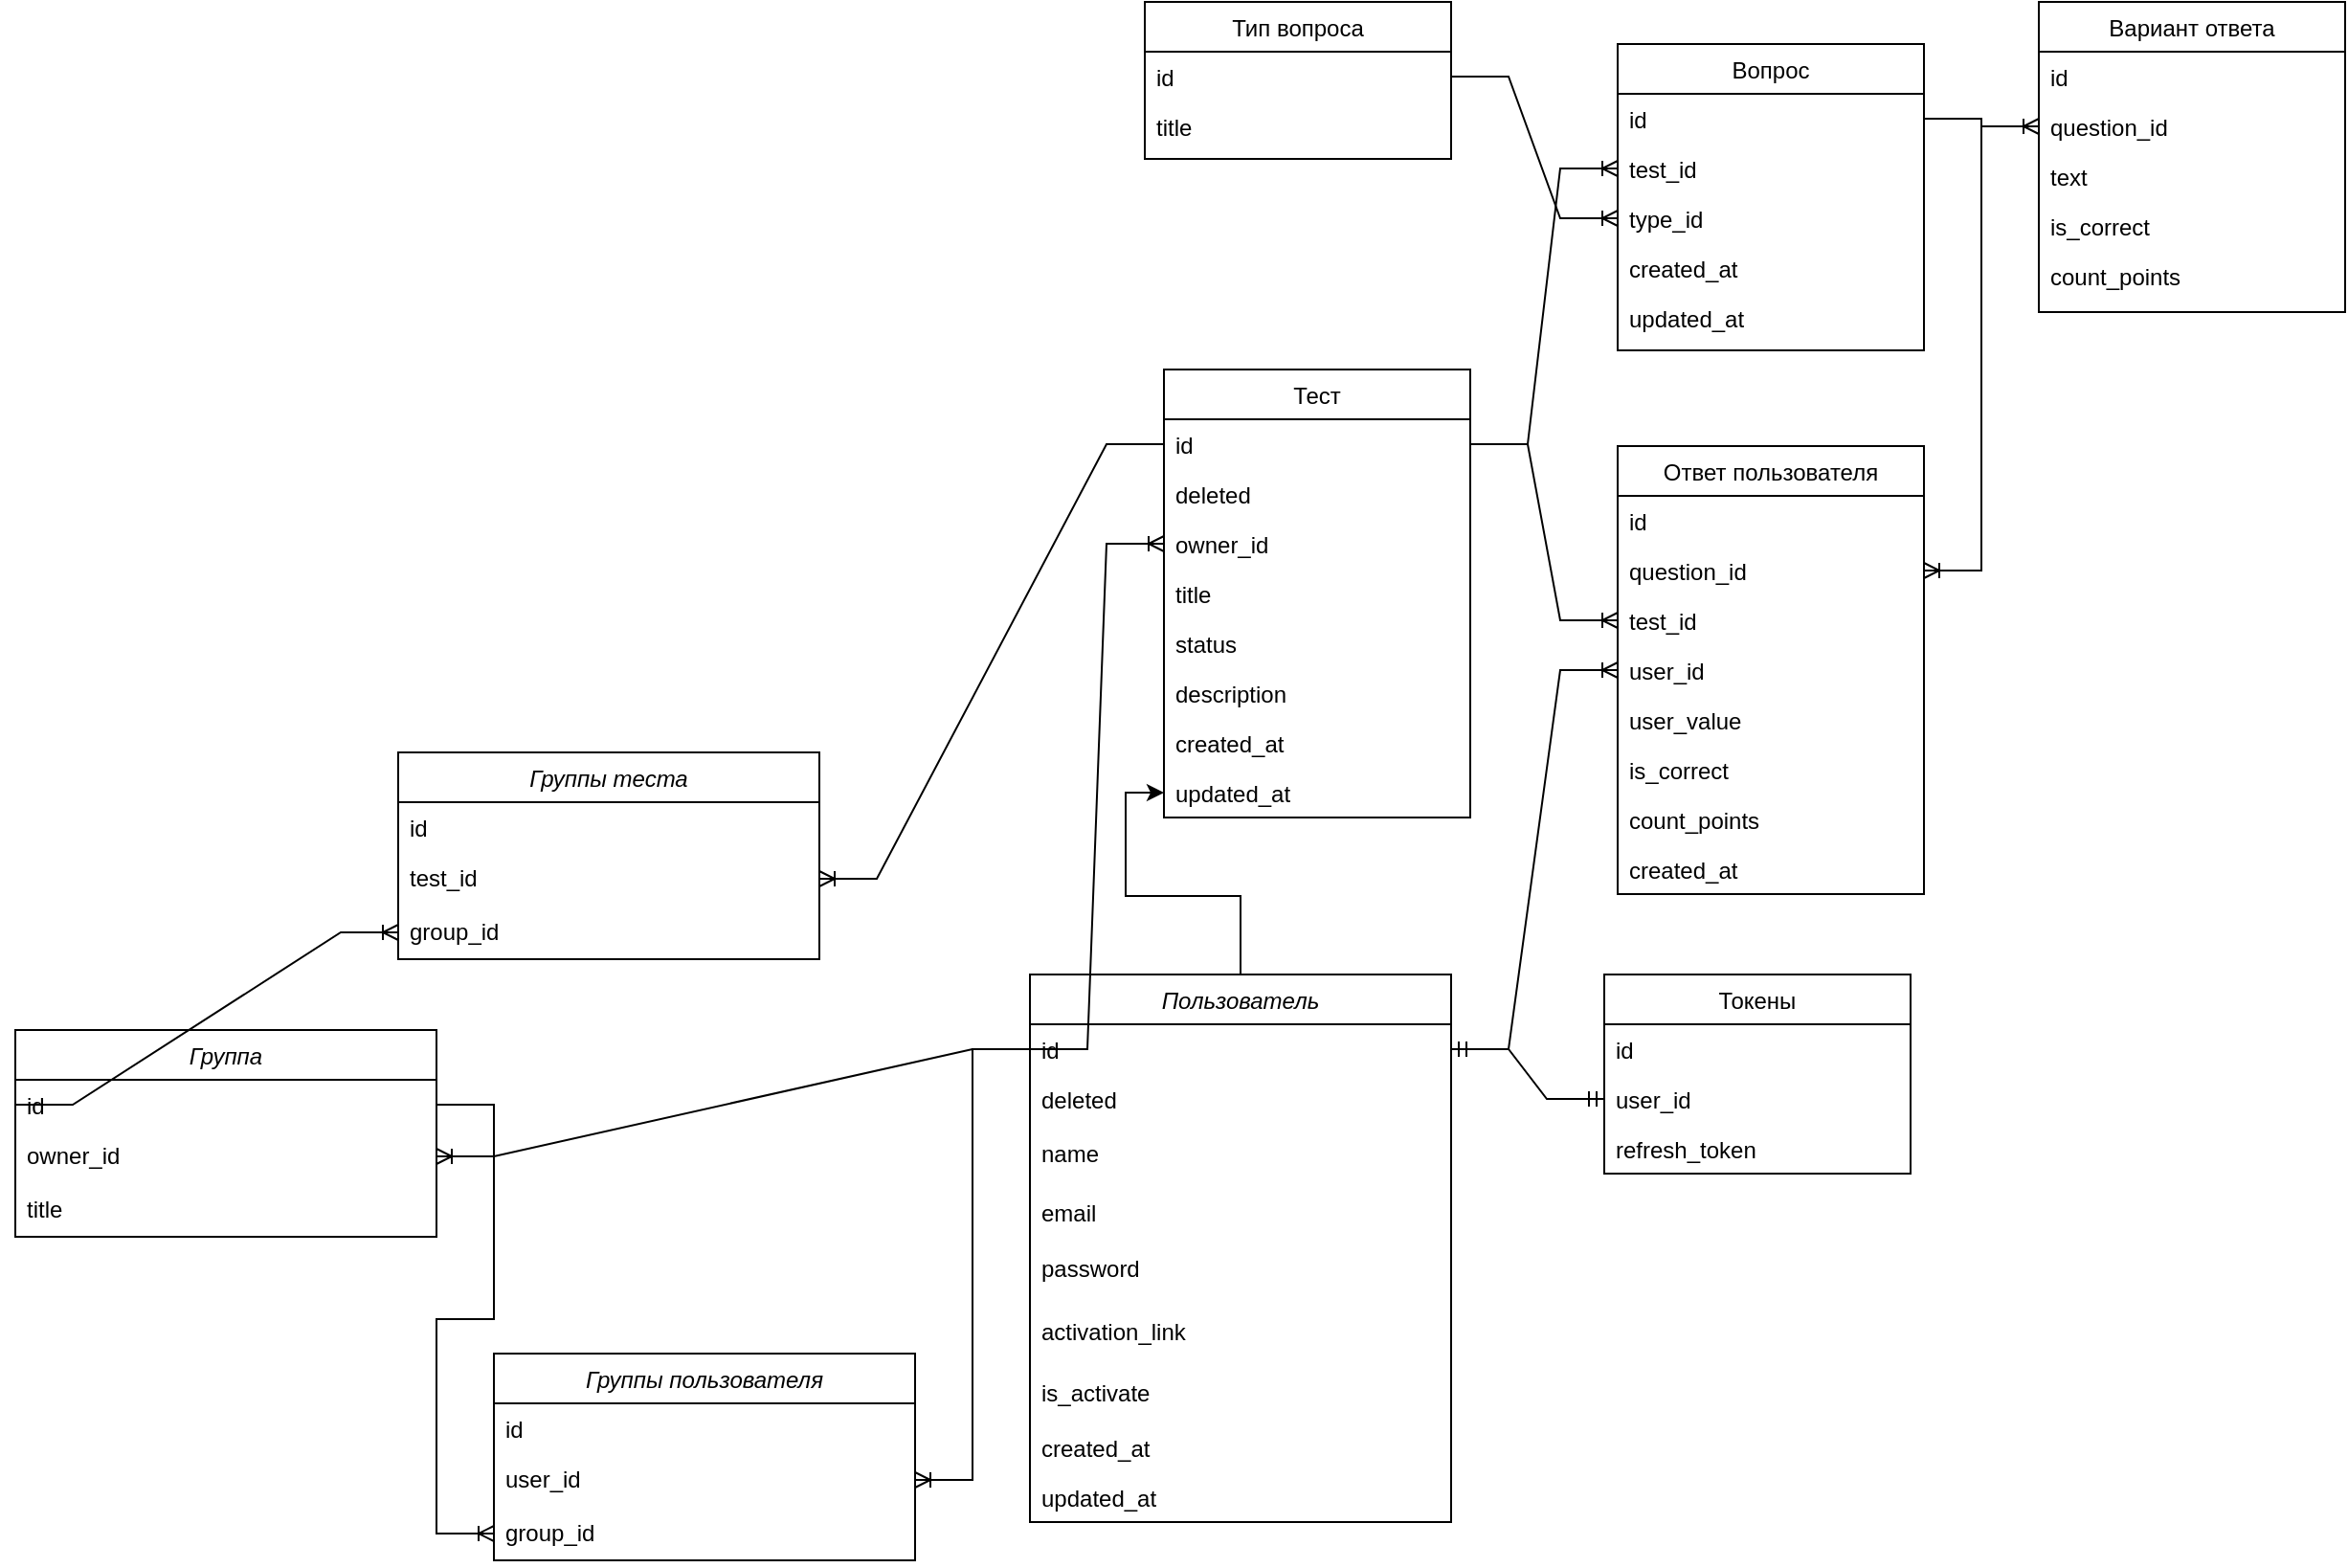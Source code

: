 <mxfile version="26.2.13">
  <diagram id="C5RBs43oDa-KdzZeNtuy" name="Page-1">
    <mxGraphModel dx="2895" dy="1184" grid="1" gridSize="10" guides="1" tooltips="1" connect="1" arrows="1" fold="1" page="1" pageScale="1" pageWidth="827" pageHeight="1169" math="0" shadow="0">
      <root>
        <mxCell id="WIyWlLk6GJQsqaUBKTNV-0" />
        <mxCell id="WIyWlLk6GJQsqaUBKTNV-1" parent="WIyWlLk6GJQsqaUBKTNV-0" />
        <mxCell id="H6ZpWkhEJQCfJ1QpshT0-2" value="" style="edgeStyle=orthogonalEdgeStyle;rounded=0;orthogonalLoop=1;jettySize=auto;html=1;" parent="WIyWlLk6GJQsqaUBKTNV-1" source="zkfFHV4jXpPFQw0GAbJ--0" target="jTEzYVo3-7JWJeKBHRkC-11" edge="1">
          <mxGeometry relative="1" as="geometry" />
        </mxCell>
        <mxCell id="zkfFHV4jXpPFQw0GAbJ--0" value="Пользователь" style="swimlane;fontStyle=2;align=center;verticalAlign=top;childLayout=stackLayout;horizontal=1;startSize=26;horizontalStack=0;resizeParent=1;resizeLast=0;collapsible=1;marginBottom=0;rounded=0;shadow=0;strokeWidth=1;" parent="WIyWlLk6GJQsqaUBKTNV-1" vertex="1">
          <mxGeometry x="520" y="516" width="220" height="286" as="geometry">
            <mxRectangle x="220" y="120" width="160" height="26" as="alternateBounds" />
          </mxGeometry>
        </mxCell>
        <mxCell id="zkfFHV4jXpPFQw0GAbJ--1" value="id" style="text;align=left;verticalAlign=top;spacingLeft=4;spacingRight=4;overflow=hidden;rotatable=0;points=[[0,0.5],[1,0.5]];portConstraint=eastwest;" parent="zkfFHV4jXpPFQw0GAbJ--0" vertex="1">
          <mxGeometry y="26" width="220" height="26" as="geometry" />
        </mxCell>
        <mxCell id="H6ZpWkhEJQCfJ1QpshT0-1" value="deleted" style="text;align=left;verticalAlign=top;spacingLeft=4;spacingRight=4;overflow=hidden;rotatable=0;points=[[0,0.5],[1,0.5]];portConstraint=eastwest;rounded=0;shadow=0;html=0;" parent="zkfFHV4jXpPFQw0GAbJ--0" vertex="1">
          <mxGeometry y="52" width="220" height="28" as="geometry" />
        </mxCell>
        <mxCell id="zkfFHV4jXpPFQw0GAbJ--2" value="name" style="text;align=left;verticalAlign=top;spacingLeft=4;spacingRight=4;overflow=hidden;rotatable=0;points=[[0,0.5],[1,0.5]];portConstraint=eastwest;rounded=0;shadow=0;html=0;" parent="zkfFHV4jXpPFQw0GAbJ--0" vertex="1">
          <mxGeometry y="80" width="220" height="28" as="geometry" />
        </mxCell>
        <mxCell id="zkfFHV4jXpPFQw0GAbJ--3" value="email" style="text;align=left;verticalAlign=middle;spacingLeft=4;spacingRight=4;overflow=hidden;rotatable=0;points=[[0,0.5],[1,0.5]];portConstraint=eastwest;rounded=0;shadow=0;html=0;" parent="zkfFHV4jXpPFQw0GAbJ--0" vertex="1">
          <mxGeometry y="108" width="220" height="32" as="geometry" />
        </mxCell>
        <mxCell id="EoYp-5MNhi7yoxgFRPQ0-3" value="password" style="text;align=left;verticalAlign=top;spacingLeft=4;spacingRight=4;overflow=hidden;rotatable=0;points=[[0,0.5],[1,0.5]];portConstraint=eastwest;rounded=0;shadow=0;html=0;" parent="zkfFHV4jXpPFQw0GAbJ--0" vertex="1">
          <mxGeometry y="140" width="220" height="30" as="geometry" />
        </mxCell>
        <mxCell id="EoYp-5MNhi7yoxgFRPQ0-4" style="edgeStyle=orthogonalEdgeStyle;rounded=0;orthogonalLoop=1;jettySize=auto;html=1;exitX=1;exitY=0.5;exitDx=0;exitDy=0;" parent="zkfFHV4jXpPFQw0GAbJ--0" source="zkfFHV4jXpPFQw0GAbJ--1" target="zkfFHV4jXpPFQw0GAbJ--1" edge="1">
          <mxGeometry relative="1" as="geometry" />
        </mxCell>
        <mxCell id="jTEzYVo3-7JWJeKBHRkC-34" value="activation_link" style="text;align=left;verticalAlign=middle;spacingLeft=4;spacingRight=4;overflow=hidden;rotatable=0;points=[[0,0.5],[1,0.5]];portConstraint=eastwest;rounded=0;shadow=0;html=0;" parent="zkfFHV4jXpPFQw0GAbJ--0" vertex="1">
          <mxGeometry y="170" width="220" height="32" as="geometry" />
        </mxCell>
        <mxCell id="jTEzYVo3-7JWJeKBHRkC-32" value="is_activate" style="text;align=left;verticalAlign=middle;spacingLeft=4;spacingRight=4;overflow=hidden;rotatable=0;points=[[0,0.5],[1,0.5]];portConstraint=eastwest;rounded=0;shadow=0;html=0;" parent="zkfFHV4jXpPFQw0GAbJ--0" vertex="1">
          <mxGeometry y="202" width="220" height="32" as="geometry" />
        </mxCell>
        <mxCell id="jTEzYVo3-7JWJeKBHRkC-30" value="created_at" style="text;align=left;verticalAlign=top;spacingLeft=4;spacingRight=4;overflow=hidden;rotatable=0;points=[[0,0.5],[1,0.5]];portConstraint=eastwest;rounded=0;shadow=0;html=0;" parent="zkfFHV4jXpPFQw0GAbJ--0" vertex="1">
          <mxGeometry y="234" width="220" height="26" as="geometry" />
        </mxCell>
        <mxCell id="jTEzYVo3-7JWJeKBHRkC-31" value="updated_at" style="text;align=left;verticalAlign=top;spacingLeft=4;spacingRight=4;overflow=hidden;rotatable=0;points=[[0,0.5],[1,0.5]];portConstraint=eastwest;rounded=0;shadow=0;html=0;" parent="zkfFHV4jXpPFQw0GAbJ--0" vertex="1">
          <mxGeometry y="260" width="220" height="26" as="geometry" />
        </mxCell>
        <mxCell id="zkfFHV4jXpPFQw0GAbJ--17" value="Тест" style="swimlane;fontStyle=0;align=center;verticalAlign=top;childLayout=stackLayout;horizontal=1;startSize=26;horizontalStack=0;resizeParent=1;resizeLast=0;collapsible=1;marginBottom=0;rounded=0;shadow=0;strokeWidth=1;" parent="WIyWlLk6GJQsqaUBKTNV-1" vertex="1">
          <mxGeometry x="590" y="200" width="160" height="234" as="geometry">
            <mxRectangle x="550" y="140" width="160" height="26" as="alternateBounds" />
          </mxGeometry>
        </mxCell>
        <mxCell id="zkfFHV4jXpPFQw0GAbJ--18" value="id" style="text;align=left;verticalAlign=top;spacingLeft=4;spacingRight=4;overflow=hidden;rotatable=0;points=[[0,0.5],[1,0.5]];portConstraint=eastwest;" parent="zkfFHV4jXpPFQw0GAbJ--17" vertex="1">
          <mxGeometry y="26" width="160" height="26" as="geometry" />
        </mxCell>
        <mxCell id="H6ZpWkhEJQCfJ1QpshT0-0" value="deleted" style="text;align=left;verticalAlign=top;spacingLeft=4;spacingRight=4;overflow=hidden;rotatable=0;points=[[0,0.5],[1,0.5]];portConstraint=eastwest;rounded=0;shadow=0;html=0;" parent="zkfFHV4jXpPFQw0GAbJ--17" vertex="1">
          <mxGeometry y="52" width="160" height="26" as="geometry" />
        </mxCell>
        <mxCell id="zkfFHV4jXpPFQw0GAbJ--19" value="owner_id" style="text;align=left;verticalAlign=top;spacingLeft=4;spacingRight=4;overflow=hidden;rotatable=0;points=[[0,0.5],[1,0.5]];portConstraint=eastwest;rounded=0;shadow=0;html=0;" parent="zkfFHV4jXpPFQw0GAbJ--17" vertex="1">
          <mxGeometry y="78" width="160" height="26" as="geometry" />
        </mxCell>
        <mxCell id="zkfFHV4jXpPFQw0GAbJ--20" value="title" style="text;align=left;verticalAlign=top;spacingLeft=4;spacingRight=4;overflow=hidden;rotatable=0;points=[[0,0.5],[1,0.5]];portConstraint=eastwest;rounded=0;shadow=0;html=0;" parent="zkfFHV4jXpPFQw0GAbJ--17" vertex="1">
          <mxGeometry y="104" width="160" height="26" as="geometry" />
        </mxCell>
        <mxCell id="jTEzYVo3-7JWJeKBHRkC-10" value="status" style="text;align=left;verticalAlign=top;spacingLeft=4;spacingRight=4;overflow=hidden;rotatable=0;points=[[0,0.5],[1,0.5]];portConstraint=eastwest;" parent="zkfFHV4jXpPFQw0GAbJ--17" vertex="1">
          <mxGeometry y="130" width="160" height="26" as="geometry" />
        </mxCell>
        <mxCell id="zkfFHV4jXpPFQw0GAbJ--21" value="description" style="text;align=left;verticalAlign=top;spacingLeft=4;spacingRight=4;overflow=hidden;rotatable=0;points=[[0,0.5],[1,0.5]];portConstraint=eastwest;rounded=0;shadow=0;html=0;" parent="zkfFHV4jXpPFQw0GAbJ--17" vertex="1">
          <mxGeometry y="156" width="160" height="26" as="geometry" />
        </mxCell>
        <mxCell id="zkfFHV4jXpPFQw0GAbJ--22" value="created_at" style="text;align=left;verticalAlign=top;spacingLeft=4;spacingRight=4;overflow=hidden;rotatable=0;points=[[0,0.5],[1,0.5]];portConstraint=eastwest;rounded=0;shadow=0;html=0;" parent="zkfFHV4jXpPFQw0GAbJ--17" vertex="1">
          <mxGeometry y="182" width="160" height="26" as="geometry" />
        </mxCell>
        <mxCell id="jTEzYVo3-7JWJeKBHRkC-11" value="updated_at" style="text;align=left;verticalAlign=top;spacingLeft=4;spacingRight=4;overflow=hidden;rotatable=0;points=[[0,0.5],[1,0.5]];portConstraint=eastwest;rounded=0;shadow=0;html=0;" parent="zkfFHV4jXpPFQw0GAbJ--17" vertex="1">
          <mxGeometry y="208" width="160" height="26" as="geometry" />
        </mxCell>
        <mxCell id="EoYp-5MNhi7yoxgFRPQ0-13" value="Вопрос" style="swimlane;fontStyle=0;align=center;verticalAlign=top;childLayout=stackLayout;horizontal=1;startSize=26;horizontalStack=0;resizeParent=1;resizeLast=0;collapsible=1;marginBottom=0;rounded=0;shadow=0;strokeWidth=1;" parent="WIyWlLk6GJQsqaUBKTNV-1" vertex="1">
          <mxGeometry x="827" y="30" width="160" height="160" as="geometry">
            <mxRectangle x="550" y="140" width="160" height="26" as="alternateBounds" />
          </mxGeometry>
        </mxCell>
        <mxCell id="EoYp-5MNhi7yoxgFRPQ0-14" value="id" style="text;align=left;verticalAlign=top;spacingLeft=4;spacingRight=4;overflow=hidden;rotatable=0;points=[[0,0.5],[1,0.5]];portConstraint=eastwest;" parent="EoYp-5MNhi7yoxgFRPQ0-13" vertex="1">
          <mxGeometry y="26" width="160" height="26" as="geometry" />
        </mxCell>
        <mxCell id="EoYp-5MNhi7yoxgFRPQ0-15" value="test_id" style="text;align=left;verticalAlign=top;spacingLeft=4;spacingRight=4;overflow=hidden;rotatable=0;points=[[0,0.5],[1,0.5]];portConstraint=eastwest;rounded=0;shadow=0;html=0;" parent="EoYp-5MNhi7yoxgFRPQ0-13" vertex="1">
          <mxGeometry y="52" width="160" height="26" as="geometry" />
        </mxCell>
        <mxCell id="EoYp-5MNhi7yoxgFRPQ0-16" value="type_id" style="text;align=left;verticalAlign=top;spacingLeft=4;spacingRight=4;overflow=hidden;rotatable=0;points=[[0,0.5],[1,0.5]];portConstraint=eastwest;rounded=0;shadow=0;html=0;" parent="EoYp-5MNhi7yoxgFRPQ0-13" vertex="1">
          <mxGeometry y="78" width="160" height="26" as="geometry" />
        </mxCell>
        <mxCell id="jTEzYVo3-7JWJeKBHRkC-69" value="created_at" style="text;align=left;verticalAlign=top;spacingLeft=4;spacingRight=4;overflow=hidden;rotatable=0;points=[[0,0.5],[1,0.5]];portConstraint=eastwest;rounded=0;shadow=0;html=0;" parent="EoYp-5MNhi7yoxgFRPQ0-13" vertex="1">
          <mxGeometry y="104" width="160" height="26" as="geometry" />
        </mxCell>
        <mxCell id="jTEzYVo3-7JWJeKBHRkC-70" value="updated_at" style="text;align=left;verticalAlign=top;spacingLeft=4;spacingRight=4;overflow=hidden;rotatable=0;points=[[0,0.5],[1,0.5]];portConstraint=eastwest;rounded=0;shadow=0;html=0;" parent="EoYp-5MNhi7yoxgFRPQ0-13" vertex="1">
          <mxGeometry y="130" width="160" height="26" as="geometry" />
        </mxCell>
        <mxCell id="EoYp-5MNhi7yoxgFRPQ0-28" value="Ответ пользователя" style="swimlane;fontStyle=0;align=center;verticalAlign=top;childLayout=stackLayout;horizontal=1;startSize=26;horizontalStack=0;resizeParent=1;resizeLast=0;collapsible=1;marginBottom=0;rounded=0;shadow=0;strokeWidth=1;" parent="WIyWlLk6GJQsqaUBKTNV-1" vertex="1">
          <mxGeometry x="827" y="240" width="160" height="234" as="geometry">
            <mxRectangle x="550" y="140" width="160" height="26" as="alternateBounds" />
          </mxGeometry>
        </mxCell>
        <mxCell id="EoYp-5MNhi7yoxgFRPQ0-29" value="id" style="text;align=left;verticalAlign=top;spacingLeft=4;spacingRight=4;overflow=hidden;rotatable=0;points=[[0,0.5],[1,0.5]];portConstraint=eastwest;" parent="EoYp-5MNhi7yoxgFRPQ0-28" vertex="1">
          <mxGeometry y="26" width="160" height="26" as="geometry" />
        </mxCell>
        <mxCell id="EoYp-5MNhi7yoxgFRPQ0-30" value="question_id" style="text;align=left;verticalAlign=top;spacingLeft=4;spacingRight=4;overflow=hidden;rotatable=0;points=[[0,0.5],[1,0.5]];portConstraint=eastwest;rounded=0;shadow=0;html=0;" parent="EoYp-5MNhi7yoxgFRPQ0-28" vertex="1">
          <mxGeometry y="52" width="160" height="26" as="geometry" />
        </mxCell>
        <mxCell id="jTEzYVo3-7JWJeKBHRkC-71" value="test_id" style="text;align=left;verticalAlign=top;spacingLeft=4;spacingRight=4;overflow=hidden;rotatable=0;points=[[0,0.5],[1,0.5]];portConstraint=eastwest;" parent="EoYp-5MNhi7yoxgFRPQ0-28" vertex="1">
          <mxGeometry y="78" width="160" height="26" as="geometry" />
        </mxCell>
        <mxCell id="1aZldx_LfgQUm3lAj-C0-0" value="user_id" style="text;align=left;verticalAlign=top;spacingLeft=4;spacingRight=4;overflow=hidden;rotatable=0;points=[[0,0.5],[1,0.5]];portConstraint=eastwest;rounded=0;shadow=0;html=0;" parent="EoYp-5MNhi7yoxgFRPQ0-28" vertex="1">
          <mxGeometry y="104" width="160" height="26" as="geometry" />
        </mxCell>
        <mxCell id="EoYp-5MNhi7yoxgFRPQ0-32" value="user_value" style="text;align=left;verticalAlign=top;spacingLeft=4;spacingRight=4;overflow=hidden;rotatable=0;points=[[0,0.5],[1,0.5]];portConstraint=eastwest;rounded=0;shadow=0;html=0;" parent="EoYp-5MNhi7yoxgFRPQ0-28" vertex="1">
          <mxGeometry y="130" width="160" height="26" as="geometry" />
        </mxCell>
        <mxCell id="EoYp-5MNhi7yoxgFRPQ0-33" value="is_correct" style="text;align=left;verticalAlign=top;spacingLeft=4;spacingRight=4;overflow=hidden;rotatable=0;points=[[0,0.5],[1,0.5]];portConstraint=eastwest;rounded=0;shadow=0;html=0;" parent="EoYp-5MNhi7yoxgFRPQ0-28" vertex="1">
          <mxGeometry y="156" width="160" height="26" as="geometry" />
        </mxCell>
        <mxCell id="Es7XQHGYayCcvKcoDnjY-0" value="count_points" style="text;align=left;verticalAlign=top;spacingLeft=4;spacingRight=4;overflow=hidden;rotatable=0;points=[[0,0.5],[1,0.5]];portConstraint=eastwest;rounded=0;shadow=0;html=0;" parent="EoYp-5MNhi7yoxgFRPQ0-28" vertex="1">
          <mxGeometry y="182" width="160" height="26" as="geometry" />
        </mxCell>
        <mxCell id="jTEzYVo3-7JWJeKBHRkC-73" value="created_at" style="text;align=left;verticalAlign=top;spacingLeft=4;spacingRight=4;overflow=hidden;rotatable=0;points=[[0,0.5],[1,0.5]];portConstraint=eastwest;rounded=0;shadow=0;html=0;" parent="EoYp-5MNhi7yoxgFRPQ0-28" vertex="1">
          <mxGeometry y="208" width="160" height="26" as="geometry" />
        </mxCell>
        <mxCell id="jTEzYVo3-7JWJeKBHRkC-2" value="Токены" style="swimlane;fontStyle=0;align=center;verticalAlign=top;childLayout=stackLayout;horizontal=1;startSize=26;horizontalStack=0;resizeParent=1;resizeLast=0;collapsible=1;marginBottom=0;rounded=0;shadow=0;strokeWidth=1;" parent="WIyWlLk6GJQsqaUBKTNV-1" vertex="1">
          <mxGeometry x="820" y="516" width="160" height="104" as="geometry">
            <mxRectangle x="550" y="140" width="160" height="26" as="alternateBounds" />
          </mxGeometry>
        </mxCell>
        <mxCell id="jTEzYVo3-7JWJeKBHRkC-3" value="id" style="text;align=left;verticalAlign=top;spacingLeft=4;spacingRight=4;overflow=hidden;rotatable=0;points=[[0,0.5],[1,0.5]];portConstraint=eastwest;" parent="jTEzYVo3-7JWJeKBHRkC-2" vertex="1">
          <mxGeometry y="26" width="160" height="26" as="geometry" />
        </mxCell>
        <mxCell id="jTEzYVo3-7JWJeKBHRkC-4" value="user_id" style="text;align=left;verticalAlign=top;spacingLeft=4;spacingRight=4;overflow=hidden;rotatable=0;points=[[0,0.5],[1,0.5]];portConstraint=eastwest;rounded=0;shadow=0;html=0;" parent="jTEzYVo3-7JWJeKBHRkC-2" vertex="1">
          <mxGeometry y="52" width="160" height="26" as="geometry" />
        </mxCell>
        <mxCell id="jTEzYVo3-7JWJeKBHRkC-8" value="refresh_token" style="text;align=left;verticalAlign=top;spacingLeft=4;spacingRight=4;overflow=hidden;rotatable=0;points=[[0,0.5],[1,0.5]];portConstraint=eastwest;rounded=0;shadow=0;html=0;" parent="jTEzYVo3-7JWJeKBHRkC-2" vertex="1">
          <mxGeometry y="78" width="160" height="26" as="geometry" />
        </mxCell>
        <mxCell id="jTEzYVo3-7JWJeKBHRkC-14" value="Группа" style="swimlane;fontStyle=2;align=center;verticalAlign=top;childLayout=stackLayout;horizontal=1;startSize=26;horizontalStack=0;resizeParent=1;resizeLast=0;collapsible=1;marginBottom=0;rounded=0;shadow=0;strokeWidth=1;" parent="WIyWlLk6GJQsqaUBKTNV-1" vertex="1">
          <mxGeometry x="-10" y="545" width="220" height="108" as="geometry">
            <mxRectangle x="220" y="120" width="160" height="26" as="alternateBounds" />
          </mxGeometry>
        </mxCell>
        <mxCell id="jTEzYVo3-7JWJeKBHRkC-15" value="id" style="text;align=left;verticalAlign=top;spacingLeft=4;spacingRight=4;overflow=hidden;rotatable=0;points=[[0,0.5],[1,0.5]];portConstraint=eastwest;" parent="jTEzYVo3-7JWJeKBHRkC-14" vertex="1">
          <mxGeometry y="26" width="220" height="26" as="geometry" />
        </mxCell>
        <mxCell id="jTEzYVo3-7JWJeKBHRkC-130" value="owner_id" style="text;align=left;verticalAlign=top;spacingLeft=4;spacingRight=4;overflow=hidden;rotatable=0;points=[[0,0.5],[1,0.5]];portConstraint=eastwest;rounded=0;shadow=0;html=0;" parent="jTEzYVo3-7JWJeKBHRkC-14" vertex="1">
          <mxGeometry y="52" width="220" height="28" as="geometry" />
        </mxCell>
        <mxCell id="jTEzYVo3-7JWJeKBHRkC-16" value="title" style="text;align=left;verticalAlign=top;spacingLeft=4;spacingRight=4;overflow=hidden;rotatable=0;points=[[0,0.5],[1,0.5]];portConstraint=eastwest;rounded=0;shadow=0;html=0;" parent="jTEzYVo3-7JWJeKBHRkC-14" vertex="1">
          <mxGeometry y="80" width="220" height="28" as="geometry" />
        </mxCell>
        <mxCell id="jTEzYVo3-7JWJeKBHRkC-20" style="edgeStyle=orthogonalEdgeStyle;rounded=0;orthogonalLoop=1;jettySize=auto;html=1;exitX=1;exitY=0.5;exitDx=0;exitDy=0;" parent="jTEzYVo3-7JWJeKBHRkC-14" source="jTEzYVo3-7JWJeKBHRkC-15" target="jTEzYVo3-7JWJeKBHRkC-15" edge="1">
          <mxGeometry relative="1" as="geometry" />
        </mxCell>
        <mxCell id="jTEzYVo3-7JWJeKBHRkC-47" value="Вариант ответа" style="swimlane;fontStyle=0;align=center;verticalAlign=top;childLayout=stackLayout;horizontal=1;startSize=26;horizontalStack=0;resizeParent=1;resizeLast=0;collapsible=1;marginBottom=0;rounded=0;shadow=0;strokeWidth=1;" parent="WIyWlLk6GJQsqaUBKTNV-1" vertex="1">
          <mxGeometry x="1047" y="8" width="160" height="162" as="geometry">
            <mxRectangle x="550" y="140" width="160" height="26" as="alternateBounds" />
          </mxGeometry>
        </mxCell>
        <mxCell id="jTEzYVo3-7JWJeKBHRkC-48" value="id" style="text;align=left;verticalAlign=top;spacingLeft=4;spacingRight=4;overflow=hidden;rotatable=0;points=[[0,0.5],[1,0.5]];portConstraint=eastwest;" parent="jTEzYVo3-7JWJeKBHRkC-47" vertex="1">
          <mxGeometry y="26" width="160" height="26" as="geometry" />
        </mxCell>
        <mxCell id="jTEzYVo3-7JWJeKBHRkC-49" value="question_id" style="text;align=left;verticalAlign=top;spacingLeft=4;spacingRight=4;overflow=hidden;rotatable=0;points=[[0,0.5],[1,0.5]];portConstraint=eastwest;rounded=0;shadow=0;html=0;" parent="jTEzYVo3-7JWJeKBHRkC-47" vertex="1">
          <mxGeometry y="52" width="160" height="26" as="geometry" />
        </mxCell>
        <mxCell id="jTEzYVo3-7JWJeKBHRkC-51" value="text" style="text;align=left;verticalAlign=top;spacingLeft=4;spacingRight=4;overflow=hidden;rotatable=0;points=[[0,0.5],[1,0.5]];portConstraint=eastwest;rounded=0;shadow=0;html=0;" parent="jTEzYVo3-7JWJeKBHRkC-47" vertex="1">
          <mxGeometry y="78" width="160" height="26" as="geometry" />
        </mxCell>
        <mxCell id="jTEzYVo3-7JWJeKBHRkC-124" value="is_correct" style="text;align=left;verticalAlign=top;spacingLeft=4;spacingRight=4;overflow=hidden;rotatable=0;points=[[0,0.5],[1,0.5]];portConstraint=eastwest;rounded=0;shadow=0;html=0;" parent="jTEzYVo3-7JWJeKBHRkC-47" vertex="1">
          <mxGeometry y="104" width="160" height="26" as="geometry" />
        </mxCell>
        <mxCell id="jTEzYVo3-7JWJeKBHRkC-68" value="count_points" style="text;align=left;verticalAlign=top;spacingLeft=4;spacingRight=4;overflow=hidden;rotatable=0;points=[[0,0.5],[1,0.5]];portConstraint=eastwest;rounded=0;shadow=0;html=0;" parent="jTEzYVo3-7JWJeKBHRkC-47" vertex="1">
          <mxGeometry y="130" width="160" height="26" as="geometry" />
        </mxCell>
        <mxCell id="jTEzYVo3-7JWJeKBHRkC-75" value="Тип вопроса" style="swimlane;fontStyle=0;align=center;verticalAlign=top;childLayout=stackLayout;horizontal=1;startSize=26;horizontalStack=0;resizeParent=1;resizeLast=0;collapsible=1;marginBottom=0;rounded=0;shadow=0;strokeWidth=1;" parent="WIyWlLk6GJQsqaUBKTNV-1" vertex="1">
          <mxGeometry x="580" y="8" width="160" height="82" as="geometry">
            <mxRectangle x="550" y="140" width="160" height="26" as="alternateBounds" />
          </mxGeometry>
        </mxCell>
        <mxCell id="jTEzYVo3-7JWJeKBHRkC-76" value="id" style="text;align=left;verticalAlign=top;spacingLeft=4;spacingRight=4;overflow=hidden;rotatable=0;points=[[0,0.5],[1,0.5]];portConstraint=eastwest;" parent="jTEzYVo3-7JWJeKBHRkC-75" vertex="1">
          <mxGeometry y="26" width="160" height="26" as="geometry" />
        </mxCell>
        <mxCell id="jTEzYVo3-7JWJeKBHRkC-77" value="title" style="text;align=left;verticalAlign=top;spacingLeft=4;spacingRight=4;overflow=hidden;rotatable=0;points=[[0,0.5],[1,0.5]];portConstraint=eastwest;rounded=0;shadow=0;html=0;" parent="jTEzYVo3-7JWJeKBHRkC-75" vertex="1">
          <mxGeometry y="52" width="160" height="26" as="geometry" />
        </mxCell>
        <mxCell id="jTEzYVo3-7JWJeKBHRkC-82" value="Группы пользователя" style="swimlane;fontStyle=2;align=center;verticalAlign=top;childLayout=stackLayout;horizontal=1;startSize=26;horizontalStack=0;resizeParent=1;resizeLast=0;collapsible=1;marginBottom=0;rounded=0;shadow=0;strokeWidth=1;" parent="WIyWlLk6GJQsqaUBKTNV-1" vertex="1">
          <mxGeometry x="240" y="714" width="220" height="108" as="geometry">
            <mxRectangle x="220" y="120" width="160" height="26" as="alternateBounds" />
          </mxGeometry>
        </mxCell>
        <mxCell id="jTEzYVo3-7JWJeKBHRkC-83" value="id" style="text;align=left;verticalAlign=top;spacingLeft=4;spacingRight=4;overflow=hidden;rotatable=0;points=[[0,0.5],[1,0.5]];portConstraint=eastwest;" parent="jTEzYVo3-7JWJeKBHRkC-82" vertex="1">
          <mxGeometry y="26" width="220" height="26" as="geometry" />
        </mxCell>
        <mxCell id="jTEzYVo3-7JWJeKBHRkC-84" value="user_id" style="text;align=left;verticalAlign=top;spacingLeft=4;spacingRight=4;overflow=hidden;rotatable=0;points=[[0,0.5],[1,0.5]];portConstraint=eastwest;rounded=0;shadow=0;html=0;" parent="jTEzYVo3-7JWJeKBHRkC-82" vertex="1">
          <mxGeometry y="52" width="220" height="28" as="geometry" />
        </mxCell>
        <mxCell id="jTEzYVo3-7JWJeKBHRkC-85" style="edgeStyle=orthogonalEdgeStyle;rounded=0;orthogonalLoop=1;jettySize=auto;html=1;exitX=1;exitY=0.5;exitDx=0;exitDy=0;" parent="jTEzYVo3-7JWJeKBHRkC-82" source="jTEzYVo3-7JWJeKBHRkC-83" target="jTEzYVo3-7JWJeKBHRkC-83" edge="1">
          <mxGeometry relative="1" as="geometry" />
        </mxCell>
        <mxCell id="jTEzYVo3-7JWJeKBHRkC-86" value="group_id" style="text;align=left;verticalAlign=top;spacingLeft=4;spacingRight=4;overflow=hidden;rotatable=0;points=[[0,0.5],[1,0.5]];portConstraint=eastwest;rounded=0;shadow=0;html=0;" parent="jTEzYVo3-7JWJeKBHRkC-82" vertex="1">
          <mxGeometry y="80" width="220" height="28" as="geometry" />
        </mxCell>
        <mxCell id="jTEzYVo3-7JWJeKBHRkC-101" value="" style="edgeStyle=entityRelationEdgeStyle;fontSize=12;html=1;endArrow=ERoneToMany;rounded=0;entryX=0;entryY=0.5;entryDx=0;entryDy=0;" parent="WIyWlLk6GJQsqaUBKTNV-1" source="zkfFHV4jXpPFQw0GAbJ--1" target="1aZldx_LfgQUm3lAj-C0-0" edge="1">
          <mxGeometry width="100" height="100" relative="1" as="geometry">
            <mxPoint x="630" y="520" as="sourcePoint" />
            <mxPoint x="730" y="420" as="targetPoint" />
          </mxGeometry>
        </mxCell>
        <mxCell id="jTEzYVo3-7JWJeKBHRkC-102" value="" style="edgeStyle=entityRelationEdgeStyle;fontSize=12;html=1;endArrow=ERmandOne;startArrow=ERmandOne;rounded=0;exitX=1;exitY=0.5;exitDx=0;exitDy=0;entryX=0;entryY=0.5;entryDx=0;entryDy=0;" parent="WIyWlLk6GJQsqaUBKTNV-1" source="zkfFHV4jXpPFQw0GAbJ--1" target="jTEzYVo3-7JWJeKBHRkC-4" edge="1">
          <mxGeometry width="100" height="100" relative="1" as="geometry">
            <mxPoint x="630" y="520" as="sourcePoint" />
            <mxPoint x="730" y="420" as="targetPoint" />
          </mxGeometry>
        </mxCell>
        <mxCell id="jTEzYVo3-7JWJeKBHRkC-103" value="" style="edgeStyle=entityRelationEdgeStyle;fontSize=12;html=1;endArrow=ERoneToMany;rounded=0;entryX=0;entryY=0.5;entryDx=0;entryDy=0;" parent="WIyWlLk6GJQsqaUBKTNV-1" source="jTEzYVo3-7JWJeKBHRkC-15" target="jTEzYVo3-7JWJeKBHRkC-86" edge="1">
          <mxGeometry width="100" height="100" relative="1" as="geometry">
            <mxPoint x="630" y="520" as="sourcePoint" />
            <mxPoint x="730" y="420" as="targetPoint" />
          </mxGeometry>
        </mxCell>
        <mxCell id="jTEzYVo3-7JWJeKBHRkC-104" value="" style="edgeStyle=entityRelationEdgeStyle;fontSize=12;html=1;endArrow=ERoneToMany;rounded=0;exitX=0;exitY=0.5;exitDx=0;exitDy=0;" parent="WIyWlLk6GJQsqaUBKTNV-1" source="zkfFHV4jXpPFQw0GAbJ--1" target="jTEzYVo3-7JWJeKBHRkC-84" edge="1">
          <mxGeometry width="100" height="100" relative="1" as="geometry">
            <mxPoint x="630" y="520" as="sourcePoint" />
            <mxPoint x="730" y="420" as="targetPoint" />
          </mxGeometry>
        </mxCell>
        <mxCell id="jTEzYVo3-7JWJeKBHRkC-107" value="Группы теста" style="swimlane;fontStyle=2;align=center;verticalAlign=top;childLayout=stackLayout;horizontal=1;startSize=26;horizontalStack=0;resizeParent=1;resizeLast=0;collapsible=1;marginBottom=0;rounded=0;shadow=0;strokeWidth=1;" parent="WIyWlLk6GJQsqaUBKTNV-1" vertex="1">
          <mxGeometry x="190" y="400" width="220" height="108" as="geometry">
            <mxRectangle x="220" y="120" width="160" height="26" as="alternateBounds" />
          </mxGeometry>
        </mxCell>
        <mxCell id="jTEzYVo3-7JWJeKBHRkC-108" value="id" style="text;align=left;verticalAlign=top;spacingLeft=4;spacingRight=4;overflow=hidden;rotatable=0;points=[[0,0.5],[1,0.5]];portConstraint=eastwest;" parent="jTEzYVo3-7JWJeKBHRkC-107" vertex="1">
          <mxGeometry y="26" width="220" height="26" as="geometry" />
        </mxCell>
        <mxCell id="jTEzYVo3-7JWJeKBHRkC-109" value="test_id" style="text;align=left;verticalAlign=top;spacingLeft=4;spacingRight=4;overflow=hidden;rotatable=0;points=[[0,0.5],[1,0.5]];portConstraint=eastwest;rounded=0;shadow=0;html=0;" parent="jTEzYVo3-7JWJeKBHRkC-107" vertex="1">
          <mxGeometry y="52" width="220" height="28" as="geometry" />
        </mxCell>
        <mxCell id="jTEzYVo3-7JWJeKBHRkC-110" style="edgeStyle=orthogonalEdgeStyle;rounded=0;orthogonalLoop=1;jettySize=auto;html=1;exitX=1;exitY=0.5;exitDx=0;exitDy=0;" parent="jTEzYVo3-7JWJeKBHRkC-107" source="jTEzYVo3-7JWJeKBHRkC-108" target="jTEzYVo3-7JWJeKBHRkC-108" edge="1">
          <mxGeometry relative="1" as="geometry" />
        </mxCell>
        <mxCell id="jTEzYVo3-7JWJeKBHRkC-111" value="group_id" style="text;align=left;verticalAlign=top;spacingLeft=4;spacingRight=4;overflow=hidden;rotatable=0;points=[[0,0.5],[1,0.5]];portConstraint=eastwest;rounded=0;shadow=0;html=0;" parent="jTEzYVo3-7JWJeKBHRkC-107" vertex="1">
          <mxGeometry y="80" width="220" height="28" as="geometry" />
        </mxCell>
        <mxCell id="jTEzYVo3-7JWJeKBHRkC-113" value="" style="edgeStyle=entityRelationEdgeStyle;fontSize=12;html=1;endArrow=ERoneToMany;rounded=0;exitX=0;exitY=0.5;exitDx=0;exitDy=0;entryX=1;entryY=0.5;entryDx=0;entryDy=0;" parent="WIyWlLk6GJQsqaUBKTNV-1" source="zkfFHV4jXpPFQw0GAbJ--18" target="jTEzYVo3-7JWJeKBHRkC-109" edge="1">
          <mxGeometry width="100" height="100" relative="1" as="geometry">
            <mxPoint x="630" y="520" as="sourcePoint" />
            <mxPoint x="730" y="420" as="targetPoint" />
          </mxGeometry>
        </mxCell>
        <mxCell id="jTEzYVo3-7JWJeKBHRkC-115" value="" style="edgeStyle=entityRelationEdgeStyle;fontSize=12;html=1;endArrow=ERoneToMany;rounded=0;exitX=0;exitY=0.5;exitDx=0;exitDy=0;entryX=0;entryY=0.5;entryDx=0;entryDy=0;" parent="WIyWlLk6GJQsqaUBKTNV-1" source="jTEzYVo3-7JWJeKBHRkC-15" target="jTEzYVo3-7JWJeKBHRkC-111" edge="1">
          <mxGeometry width="100" height="100" relative="1" as="geometry">
            <mxPoint x="630" y="520" as="sourcePoint" />
            <mxPoint x="730" y="420" as="targetPoint" />
          </mxGeometry>
        </mxCell>
        <mxCell id="jTEzYVo3-7JWJeKBHRkC-120" value="" style="edgeStyle=entityRelationEdgeStyle;fontSize=12;html=1;endArrow=ERoneToMany;rounded=0;" parent="WIyWlLk6GJQsqaUBKTNV-1" source="jTEzYVo3-7JWJeKBHRkC-76" target="EoYp-5MNhi7yoxgFRPQ0-16" edge="1">
          <mxGeometry width="100" height="100" relative="1" as="geometry">
            <mxPoint x="630" y="520" as="sourcePoint" />
            <mxPoint x="730" y="420" as="targetPoint" />
          </mxGeometry>
        </mxCell>
        <mxCell id="jTEzYVo3-7JWJeKBHRkC-121" value="" style="edgeStyle=entityRelationEdgeStyle;fontSize=12;html=1;endArrow=ERoneToMany;rounded=0;" parent="WIyWlLk6GJQsqaUBKTNV-1" source="EoYp-5MNhi7yoxgFRPQ0-14" target="EoYp-5MNhi7yoxgFRPQ0-30" edge="1">
          <mxGeometry width="100" height="100" relative="1" as="geometry">
            <mxPoint x="630" y="520" as="sourcePoint" />
            <mxPoint x="730" y="420" as="targetPoint" />
          </mxGeometry>
        </mxCell>
        <mxCell id="jTEzYVo3-7JWJeKBHRkC-123" value="" style="edgeStyle=entityRelationEdgeStyle;fontSize=12;html=1;endArrow=ERoneToMany;rounded=0;" parent="WIyWlLk6GJQsqaUBKTNV-1" source="zkfFHV4jXpPFQw0GAbJ--18" target="EoYp-5MNhi7yoxgFRPQ0-15" edge="1">
          <mxGeometry width="100" height="100" relative="1" as="geometry">
            <mxPoint x="630" y="520" as="sourcePoint" />
            <mxPoint x="730" y="420" as="targetPoint" />
          </mxGeometry>
        </mxCell>
        <mxCell id="jTEzYVo3-7JWJeKBHRkC-127" value="" style="edgeStyle=entityRelationEdgeStyle;fontSize=12;html=1;endArrow=ERoneToMany;rounded=0;exitX=1;exitY=0.5;exitDx=0;exitDy=0;entryX=0;entryY=0.5;entryDx=0;entryDy=0;" parent="WIyWlLk6GJQsqaUBKTNV-1" source="EoYp-5MNhi7yoxgFRPQ0-14" target="jTEzYVo3-7JWJeKBHRkC-49" edge="1">
          <mxGeometry width="100" height="100" relative="1" as="geometry">
            <mxPoint x="630" y="520" as="sourcePoint" />
            <mxPoint x="730" y="420" as="targetPoint" />
          </mxGeometry>
        </mxCell>
        <mxCell id="jTEzYVo3-7JWJeKBHRkC-128" value="" style="edgeStyle=entityRelationEdgeStyle;fontSize=12;html=1;endArrow=ERoneToMany;rounded=0;exitX=1;exitY=0.5;exitDx=0;exitDy=0;entryX=0;entryY=0.5;entryDx=0;entryDy=0;" parent="WIyWlLk6GJQsqaUBKTNV-1" source="zkfFHV4jXpPFQw0GAbJ--18" target="jTEzYVo3-7JWJeKBHRkC-71" edge="1">
          <mxGeometry width="100" height="100" relative="1" as="geometry">
            <mxPoint x="630" y="520" as="sourcePoint" />
            <mxPoint x="730" y="420" as="targetPoint" />
          </mxGeometry>
        </mxCell>
        <mxCell id="jTEzYVo3-7JWJeKBHRkC-129" value="" style="edgeStyle=entityRelationEdgeStyle;fontSize=12;html=1;endArrow=ERoneToMany;rounded=0;exitX=0;exitY=0.5;exitDx=0;exitDy=0;" parent="WIyWlLk6GJQsqaUBKTNV-1" source="zkfFHV4jXpPFQw0GAbJ--1" target="zkfFHV4jXpPFQw0GAbJ--19" edge="1">
          <mxGeometry width="100" height="100" relative="1" as="geometry">
            <mxPoint x="700" y="610" as="sourcePoint" />
            <mxPoint x="800" y="510" as="targetPoint" />
          </mxGeometry>
        </mxCell>
        <mxCell id="jTEzYVo3-7JWJeKBHRkC-131" value="" style="edgeStyle=entityRelationEdgeStyle;fontSize=12;html=1;endArrow=ERoneToMany;rounded=0;exitX=0;exitY=0.5;exitDx=0;exitDy=0;" parent="WIyWlLk6GJQsqaUBKTNV-1" source="zkfFHV4jXpPFQw0GAbJ--1" target="jTEzYVo3-7JWJeKBHRkC-130" edge="1">
          <mxGeometry width="100" height="100" relative="1" as="geometry">
            <mxPoint x="520" y="570" as="sourcePoint" />
            <mxPoint x="800" y="510" as="targetPoint" />
          </mxGeometry>
        </mxCell>
      </root>
    </mxGraphModel>
  </diagram>
</mxfile>
